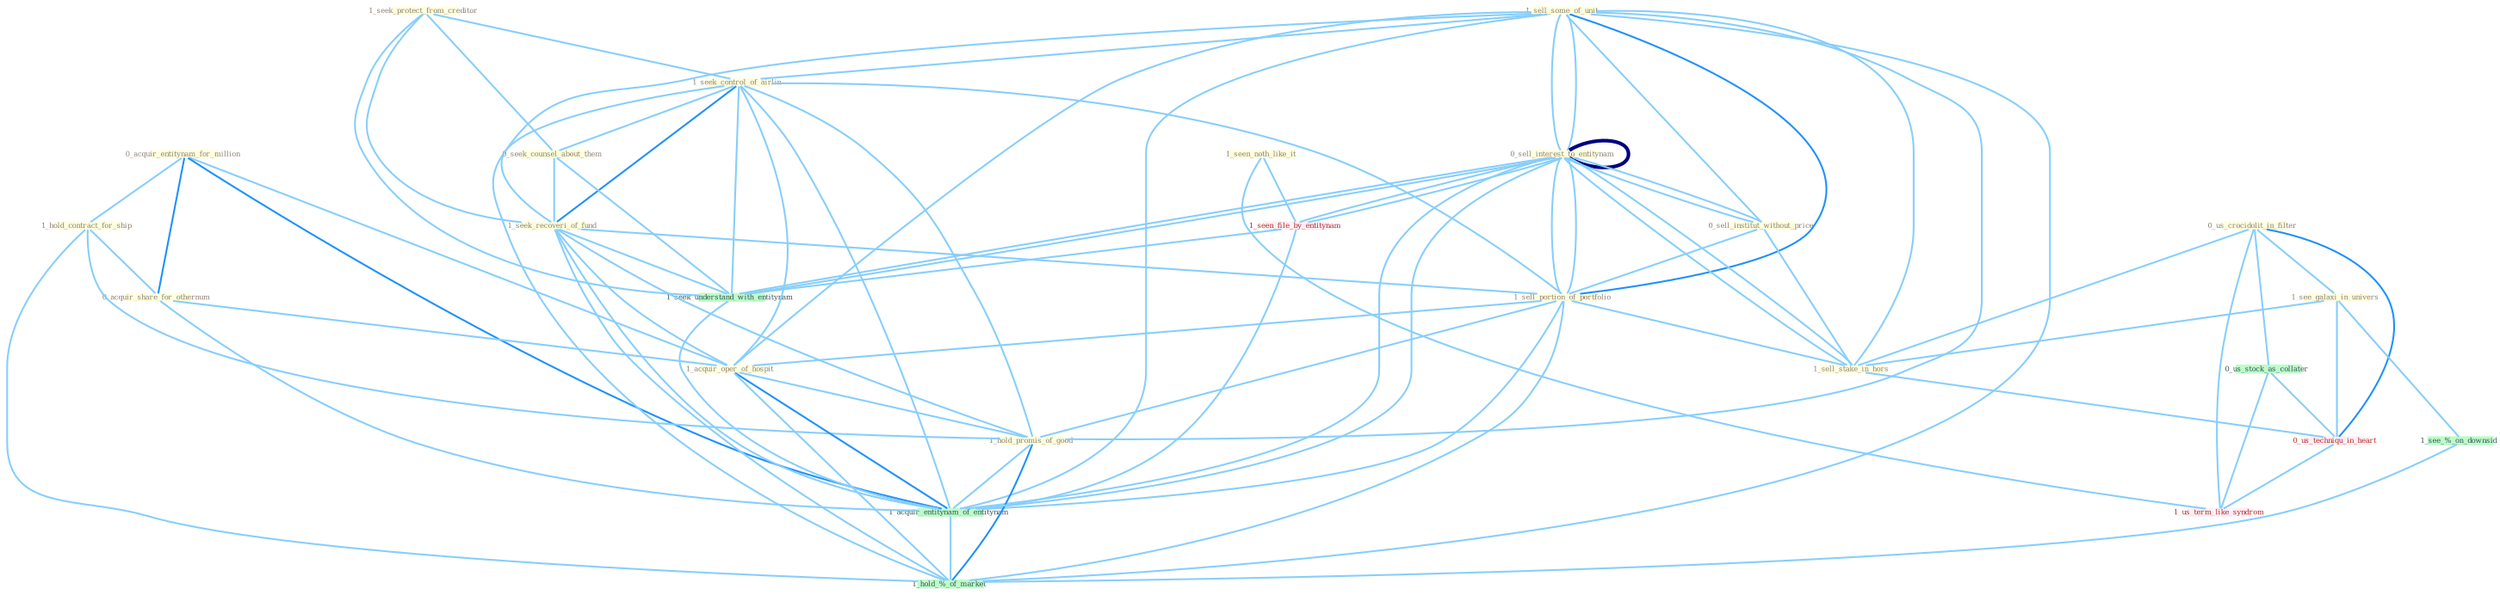 Graph G{ 
    node
    [shape=polygon,style=filled,width=.5,height=.06,color="#BDFCC9",fixedsize=true,fontsize=4,
    fontcolor="#2f4f4f"];
    {node
    [color="#ffffe0", fontcolor="#8b7d6b"] "0_acquir_entitynam_for_million " "1_sell_some_of_unit " "1_seek_protect_from_creditor " "0_us_crocidolit_in_filter " "1_seen_noth_like_it " "0_sell_interest_to_entitynam " "0_sell_institut_without_price " "1_seek_control_of_airlin " "1_hold_contract_for_ship " "0_seek_counsel_about_them " "1_seek_recoveri_of_fund " "0_acquir_share_for_othernum " "1_sell_portion_of_portfolio " "0_sell_interest_to_entitynam " "1_see_galaxi_in_univers " "1_acquir_oper_of_hospit " "1_hold_promis_of_good " "1_sell_stake_in_hors "}
{node [color="#fff0f5", fontcolor="#b22222"] "1_seen_file_by_entitynam " "0_us_techniqu_in_heart " "1_us_term_like_syndrom "}
edge [color="#B0E2FF"];

	"0_acquir_entitynam_for_million " -- "1_hold_contract_for_ship " [w="1", color="#87cefa" ];
	"0_acquir_entitynam_for_million " -- "0_acquir_share_for_othernum " [w="2", color="#1e90ff" , len=0.8];
	"0_acquir_entitynam_for_million " -- "1_acquir_oper_of_hospit " [w="1", color="#87cefa" ];
	"0_acquir_entitynam_for_million " -- "1_acquir_entitynam_of_entitynam " [w="2", color="#1e90ff" , len=0.8];
	"1_sell_some_of_unit " -- "0_sell_interest_to_entitynam " [w="1", color="#87cefa" ];
	"1_sell_some_of_unit " -- "0_sell_institut_without_price " [w="1", color="#87cefa" ];
	"1_sell_some_of_unit " -- "1_seek_control_of_airlin " [w="1", color="#87cefa" ];
	"1_sell_some_of_unit " -- "1_seek_recoveri_of_fund " [w="1", color="#87cefa" ];
	"1_sell_some_of_unit " -- "1_sell_portion_of_portfolio " [w="2", color="#1e90ff" , len=0.8];
	"1_sell_some_of_unit " -- "0_sell_interest_to_entitynam " [w="1", color="#87cefa" ];
	"1_sell_some_of_unit " -- "1_acquir_oper_of_hospit " [w="1", color="#87cefa" ];
	"1_sell_some_of_unit " -- "1_hold_promis_of_good " [w="1", color="#87cefa" ];
	"1_sell_some_of_unit " -- "1_sell_stake_in_hors " [w="1", color="#87cefa" ];
	"1_sell_some_of_unit " -- "1_acquir_entitynam_of_entitynam " [w="1", color="#87cefa" ];
	"1_sell_some_of_unit " -- "1_hold_%_of_market " [w="1", color="#87cefa" ];
	"1_seek_protect_from_creditor " -- "1_seek_control_of_airlin " [w="1", color="#87cefa" ];
	"1_seek_protect_from_creditor " -- "0_seek_counsel_about_them " [w="1", color="#87cefa" ];
	"1_seek_protect_from_creditor " -- "1_seek_recoveri_of_fund " [w="1", color="#87cefa" ];
	"1_seek_protect_from_creditor " -- "1_seek_understand_with_entitynam " [w="1", color="#87cefa" ];
	"0_us_crocidolit_in_filter " -- "1_see_galaxi_in_univers " [w="1", color="#87cefa" ];
	"0_us_crocidolit_in_filter " -- "1_sell_stake_in_hors " [w="1", color="#87cefa" ];
	"0_us_crocidolit_in_filter " -- "0_us_stock_as_collater " [w="1", color="#87cefa" ];
	"0_us_crocidolit_in_filter " -- "0_us_techniqu_in_heart " [w="2", color="#1e90ff" , len=0.8];
	"0_us_crocidolit_in_filter " -- "1_us_term_like_syndrom " [w="1", color="#87cefa" ];
	"1_seen_noth_like_it " -- "1_seen_file_by_entitynam " [w="1", color="#87cefa" ];
	"1_seen_noth_like_it " -- "1_us_term_like_syndrom " [w="1", color="#87cefa" ];
	"0_sell_interest_to_entitynam " -- "0_sell_institut_without_price " [w="1", color="#87cefa" ];
	"0_sell_interest_to_entitynam " -- "1_sell_portion_of_portfolio " [w="1", color="#87cefa" ];
	"0_sell_interest_to_entitynam " -- "0_sell_interest_to_entitynam " [w="4", style=bold, color="#000080", len=0.4];
	"0_sell_interest_to_entitynam " -- "1_sell_stake_in_hors " [w="1", color="#87cefa" ];
	"0_sell_interest_to_entitynam " -- "1_seen_file_by_entitynam " [w="1", color="#87cefa" ];
	"0_sell_interest_to_entitynam " -- "1_seek_understand_with_entitynam " [w="1", color="#87cefa" ];
	"0_sell_interest_to_entitynam " -- "1_acquir_entitynam_of_entitynam " [w="1", color="#87cefa" ];
	"0_sell_institut_without_price " -- "1_sell_portion_of_portfolio " [w="1", color="#87cefa" ];
	"0_sell_institut_without_price " -- "0_sell_interest_to_entitynam " [w="1", color="#87cefa" ];
	"0_sell_institut_without_price " -- "1_sell_stake_in_hors " [w="1", color="#87cefa" ];
	"1_seek_control_of_airlin " -- "0_seek_counsel_about_them " [w="1", color="#87cefa" ];
	"1_seek_control_of_airlin " -- "1_seek_recoveri_of_fund " [w="2", color="#1e90ff" , len=0.8];
	"1_seek_control_of_airlin " -- "1_sell_portion_of_portfolio " [w="1", color="#87cefa" ];
	"1_seek_control_of_airlin " -- "1_acquir_oper_of_hospit " [w="1", color="#87cefa" ];
	"1_seek_control_of_airlin " -- "1_hold_promis_of_good " [w="1", color="#87cefa" ];
	"1_seek_control_of_airlin " -- "1_seek_understand_with_entitynam " [w="1", color="#87cefa" ];
	"1_seek_control_of_airlin " -- "1_acquir_entitynam_of_entitynam " [w="1", color="#87cefa" ];
	"1_seek_control_of_airlin " -- "1_hold_%_of_market " [w="1", color="#87cefa" ];
	"1_hold_contract_for_ship " -- "0_acquir_share_for_othernum " [w="1", color="#87cefa" ];
	"1_hold_contract_for_ship " -- "1_hold_promis_of_good " [w="1", color="#87cefa" ];
	"1_hold_contract_for_ship " -- "1_hold_%_of_market " [w="1", color="#87cefa" ];
	"0_seek_counsel_about_them " -- "1_seek_recoveri_of_fund " [w="1", color="#87cefa" ];
	"0_seek_counsel_about_them " -- "1_seek_understand_with_entitynam " [w="1", color="#87cefa" ];
	"1_seek_recoveri_of_fund " -- "1_sell_portion_of_portfolio " [w="1", color="#87cefa" ];
	"1_seek_recoveri_of_fund " -- "1_acquir_oper_of_hospit " [w="1", color="#87cefa" ];
	"1_seek_recoveri_of_fund " -- "1_hold_promis_of_good " [w="1", color="#87cefa" ];
	"1_seek_recoveri_of_fund " -- "1_seek_understand_with_entitynam " [w="1", color="#87cefa" ];
	"1_seek_recoveri_of_fund " -- "1_acquir_entitynam_of_entitynam " [w="1", color="#87cefa" ];
	"1_seek_recoveri_of_fund " -- "1_hold_%_of_market " [w="1", color="#87cefa" ];
	"0_acquir_share_for_othernum " -- "1_acquir_oper_of_hospit " [w="1", color="#87cefa" ];
	"0_acquir_share_for_othernum " -- "1_acquir_entitynam_of_entitynam " [w="1", color="#87cefa" ];
	"1_sell_portion_of_portfolio " -- "0_sell_interest_to_entitynam " [w="1", color="#87cefa" ];
	"1_sell_portion_of_portfolio " -- "1_acquir_oper_of_hospit " [w="1", color="#87cefa" ];
	"1_sell_portion_of_portfolio " -- "1_hold_promis_of_good " [w="1", color="#87cefa" ];
	"1_sell_portion_of_portfolio " -- "1_sell_stake_in_hors " [w="1", color="#87cefa" ];
	"1_sell_portion_of_portfolio " -- "1_acquir_entitynam_of_entitynam " [w="1", color="#87cefa" ];
	"1_sell_portion_of_portfolio " -- "1_hold_%_of_market " [w="1", color="#87cefa" ];
	"0_sell_interest_to_entitynam " -- "1_sell_stake_in_hors " [w="1", color="#87cefa" ];
	"0_sell_interest_to_entitynam " -- "1_seen_file_by_entitynam " [w="1", color="#87cefa" ];
	"0_sell_interest_to_entitynam " -- "1_seek_understand_with_entitynam " [w="1", color="#87cefa" ];
	"0_sell_interest_to_entitynam " -- "1_acquir_entitynam_of_entitynam " [w="1", color="#87cefa" ];
	"1_see_galaxi_in_univers " -- "1_sell_stake_in_hors " [w="1", color="#87cefa" ];
	"1_see_galaxi_in_univers " -- "0_us_techniqu_in_heart " [w="1", color="#87cefa" ];
	"1_see_galaxi_in_univers " -- "1_see_%_on_downsid " [w="1", color="#87cefa" ];
	"1_acquir_oper_of_hospit " -- "1_hold_promis_of_good " [w="1", color="#87cefa" ];
	"1_acquir_oper_of_hospit " -- "1_acquir_entitynam_of_entitynam " [w="2", color="#1e90ff" , len=0.8];
	"1_acquir_oper_of_hospit " -- "1_hold_%_of_market " [w="1", color="#87cefa" ];
	"1_hold_promis_of_good " -- "1_acquir_entitynam_of_entitynam " [w="1", color="#87cefa" ];
	"1_hold_promis_of_good " -- "1_hold_%_of_market " [w="2", color="#1e90ff" , len=0.8];
	"1_sell_stake_in_hors " -- "0_us_techniqu_in_heart " [w="1", color="#87cefa" ];
	"1_seen_file_by_entitynam " -- "1_seek_understand_with_entitynam " [w="1", color="#87cefa" ];
	"1_seen_file_by_entitynam " -- "1_acquir_entitynam_of_entitynam " [w="1", color="#87cefa" ];
	"0_us_stock_as_collater " -- "0_us_techniqu_in_heart " [w="1", color="#87cefa" ];
	"0_us_stock_as_collater " -- "1_us_term_like_syndrom " [w="1", color="#87cefa" ];
	"1_seek_understand_with_entitynam " -- "1_acquir_entitynam_of_entitynam " [w="1", color="#87cefa" ];
	"1_acquir_entitynam_of_entitynam " -- "1_hold_%_of_market " [w="1", color="#87cefa" ];
	"0_us_techniqu_in_heart " -- "1_us_term_like_syndrom " [w="1", color="#87cefa" ];
	"1_see_%_on_downsid " -- "1_hold_%_of_market " [w="1", color="#87cefa" ];
}